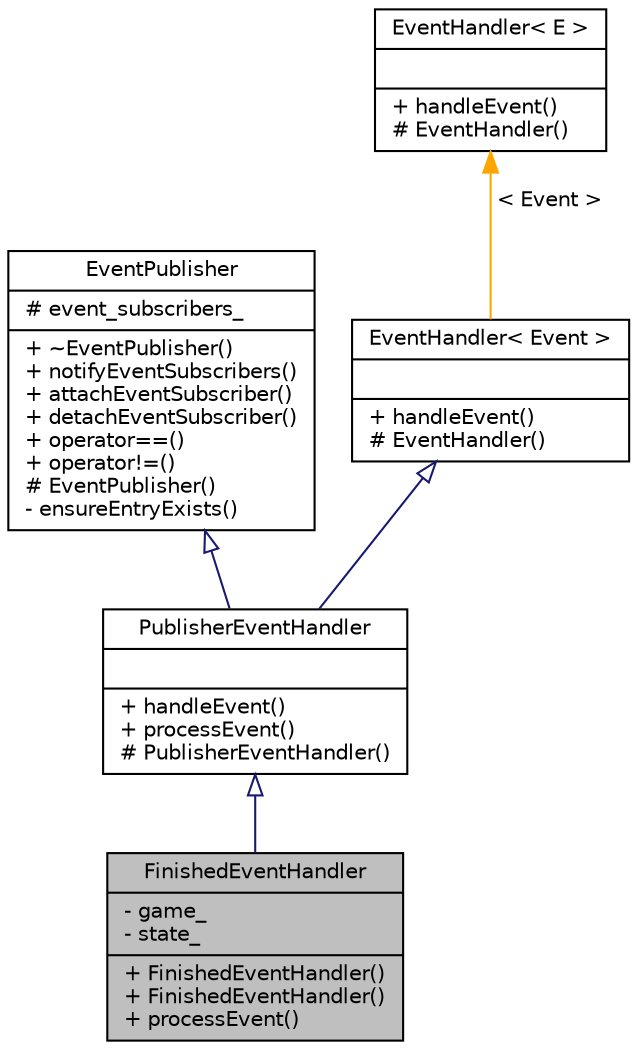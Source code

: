 digraph "FinishedEventHandler"
{
 // INTERACTIVE_SVG=YES
 // LATEX_PDF_SIZE
  bgcolor="transparent";
  edge [fontname="Helvetica",fontsize="10",labelfontname="Helvetica",labelfontsize="10"];
  node [fontname="Helvetica",fontsize="10",shape=record];
  Node1 [label="{FinishedEventHandler\n|- game_\l- state_\l|+ FinishedEventHandler()\l+ FinishedEventHandler()\l+ processEvent()\l}",height=0.2,width=0.4,color="black", fillcolor="grey75", style="filled", fontcolor="black",tooltip=" "];
  Node2 -> Node1 [dir="back",color="midnightblue",fontsize="10",style="solid",arrowtail="onormal",fontname="Helvetica"];
  Node2 [label="{PublisherEventHandler\n||+ handleEvent()\l+ processEvent()\l# PublisherEventHandler()\l}",height=0.2,width=0.4,color="black",URL="$class_publisher_event_handler.html",tooltip="Extended EventHandler for Event class events with publisher capabilities."];
  Node3 -> Node2 [dir="back",color="midnightblue",fontsize="10",style="solid",arrowtail="onormal",fontname="Helvetica"];
  Node3 [label="{EventPublisher\n|# event_subscribers_\l|+ ~EventPublisher()\l+ notifyEventSubscribers()\l+ attachEventSubscriber()\l+ detachEventSubscriber()\l+ operator==()\l+ operator!=()\l# EventPublisher()\l- ensureEntryExists()\l}",height=0.2,width=0.4,color="black",URL="$class_event_publisher.html",tooltip=" "];
  Node4 -> Node2 [dir="back",color="midnightblue",fontsize="10",style="solid",arrowtail="onormal",fontname="Helvetica"];
  Node4 [label="{EventHandler\< Event \>\n||+ handleEvent()\l# EventHandler()\l}",height=0.2,width=0.4,color="black",URL="$class_event_handler.html",tooltip=" "];
  Node5 -> Node4 [dir="back",color="orange",fontsize="10",style="solid",label=" \< Event \>" ,fontname="Helvetica"];
  Node5 [label="{EventHandler\< E \>\n||+ handleEvent()\l# EventHandler()\l}",height=0.2,width=0.4,color="black",URL="$class_event_handler.html",tooltip=" "];
}
